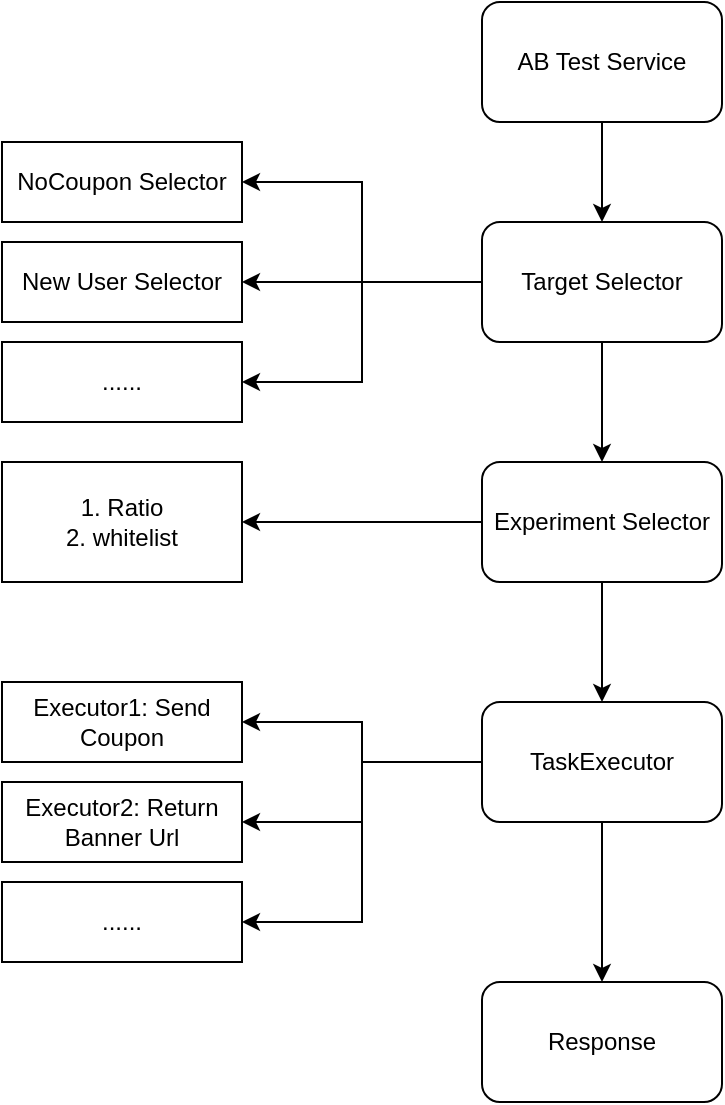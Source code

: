 <mxfile version="21.6.2" type="github">
  <diagram name="Page-1" id="9QeHdNVHPwO_x1KukDSW">
    <mxGraphModel dx="996" dy="1131" grid="1" gridSize="10" guides="1" tooltips="1" connect="1" arrows="1" fold="1" page="1" pageScale="1" pageWidth="850" pageHeight="1100" math="0" shadow="0">
      <root>
        <mxCell id="0" />
        <mxCell id="1" parent="0" />
        <mxCell id="SWEwTVils9bih22T1pXm-12" style="edgeStyle=orthogonalEdgeStyle;rounded=0;orthogonalLoop=1;jettySize=auto;html=1;exitX=0.5;exitY=1;exitDx=0;exitDy=0;entryX=0.5;entryY=0;entryDx=0;entryDy=0;" edge="1" parent="1" source="SWEwTVils9bih22T1pXm-1" target="SWEwTVils9bih22T1pXm-2">
          <mxGeometry relative="1" as="geometry" />
        </mxCell>
        <mxCell id="SWEwTVils9bih22T1pXm-1" value="AB Test Service" style="rounded=1;whiteSpace=wrap;html=1;" vertex="1" parent="1">
          <mxGeometry x="330" y="160" width="120" height="60" as="geometry" />
        </mxCell>
        <mxCell id="SWEwTVils9bih22T1pXm-8" style="edgeStyle=orthogonalEdgeStyle;rounded=0;orthogonalLoop=1;jettySize=auto;html=1;exitX=0;exitY=0.5;exitDx=0;exitDy=0;entryX=1;entryY=0.5;entryDx=0;entryDy=0;" edge="1" parent="1" source="SWEwTVils9bih22T1pXm-2" target="SWEwTVils9bih22T1pXm-6">
          <mxGeometry relative="1" as="geometry" />
        </mxCell>
        <mxCell id="SWEwTVils9bih22T1pXm-9" style="edgeStyle=orthogonalEdgeStyle;rounded=0;orthogonalLoop=1;jettySize=auto;html=1;" edge="1" parent="1" source="SWEwTVils9bih22T1pXm-2" target="SWEwTVils9bih22T1pXm-7">
          <mxGeometry relative="1" as="geometry" />
        </mxCell>
        <mxCell id="SWEwTVils9bih22T1pXm-11" style="edgeStyle=orthogonalEdgeStyle;rounded=0;orthogonalLoop=1;jettySize=auto;html=1;exitX=0;exitY=0.5;exitDx=0;exitDy=0;" edge="1" parent="1" source="SWEwTVils9bih22T1pXm-2" target="SWEwTVils9bih22T1pXm-10">
          <mxGeometry relative="1" as="geometry" />
        </mxCell>
        <mxCell id="SWEwTVils9bih22T1pXm-13" style="edgeStyle=orthogonalEdgeStyle;rounded=0;orthogonalLoop=1;jettySize=auto;html=1;exitX=0.5;exitY=1;exitDx=0;exitDy=0;entryX=0.5;entryY=0;entryDx=0;entryDy=0;" edge="1" parent="1" source="SWEwTVils9bih22T1pXm-2" target="SWEwTVils9bih22T1pXm-4">
          <mxGeometry relative="1" as="geometry" />
        </mxCell>
        <mxCell id="SWEwTVils9bih22T1pXm-2" value="Target Selector" style="rounded=1;whiteSpace=wrap;html=1;" vertex="1" parent="1">
          <mxGeometry x="330" y="270" width="120" height="60" as="geometry" />
        </mxCell>
        <mxCell id="SWEwTVils9bih22T1pXm-25" style="edgeStyle=orthogonalEdgeStyle;rounded=0;orthogonalLoop=1;jettySize=auto;html=1;exitX=0.5;exitY=1;exitDx=0;exitDy=0;entryX=0.5;entryY=0;entryDx=0;entryDy=0;" edge="1" parent="1" source="SWEwTVils9bih22T1pXm-4" target="SWEwTVils9bih22T1pXm-5">
          <mxGeometry relative="1" as="geometry" />
        </mxCell>
        <mxCell id="SWEwTVils9bih22T1pXm-26" style="edgeStyle=orthogonalEdgeStyle;rounded=0;orthogonalLoop=1;jettySize=auto;html=1;exitX=0;exitY=0.5;exitDx=0;exitDy=0;" edge="1" parent="1" source="SWEwTVils9bih22T1pXm-4" target="SWEwTVils9bih22T1pXm-16">
          <mxGeometry relative="1" as="geometry" />
        </mxCell>
        <mxCell id="SWEwTVils9bih22T1pXm-4" value="Experiment Selector" style="rounded=1;whiteSpace=wrap;html=1;" vertex="1" parent="1">
          <mxGeometry x="330" y="390" width="120" height="60" as="geometry" />
        </mxCell>
        <mxCell id="SWEwTVils9bih22T1pXm-22" style="edgeStyle=orthogonalEdgeStyle;rounded=0;orthogonalLoop=1;jettySize=auto;html=1;exitX=0;exitY=0.5;exitDx=0;exitDy=0;" edge="1" parent="1" source="SWEwTVils9bih22T1pXm-5" target="SWEwTVils9bih22T1pXm-18">
          <mxGeometry relative="1" as="geometry" />
        </mxCell>
        <mxCell id="SWEwTVils9bih22T1pXm-23" style="edgeStyle=orthogonalEdgeStyle;rounded=0;orthogonalLoop=1;jettySize=auto;html=1;exitX=0;exitY=0.5;exitDx=0;exitDy=0;" edge="1" parent="1" source="SWEwTVils9bih22T1pXm-5" target="SWEwTVils9bih22T1pXm-19">
          <mxGeometry relative="1" as="geometry" />
        </mxCell>
        <mxCell id="SWEwTVils9bih22T1pXm-24" style="edgeStyle=orthogonalEdgeStyle;rounded=0;orthogonalLoop=1;jettySize=auto;html=1;exitX=0;exitY=0.5;exitDx=0;exitDy=0;entryX=1;entryY=0.5;entryDx=0;entryDy=0;" edge="1" parent="1" source="SWEwTVils9bih22T1pXm-5" target="SWEwTVils9bih22T1pXm-21">
          <mxGeometry relative="1" as="geometry" />
        </mxCell>
        <mxCell id="SWEwTVils9bih22T1pXm-28" style="edgeStyle=orthogonalEdgeStyle;rounded=0;orthogonalLoop=1;jettySize=auto;html=1;exitX=0.5;exitY=1;exitDx=0;exitDy=0;" edge="1" parent="1" source="SWEwTVils9bih22T1pXm-5" target="SWEwTVils9bih22T1pXm-27">
          <mxGeometry relative="1" as="geometry" />
        </mxCell>
        <mxCell id="SWEwTVils9bih22T1pXm-5" value="TaskExecutor" style="rounded=1;whiteSpace=wrap;html=1;" vertex="1" parent="1">
          <mxGeometry x="330" y="510" width="120" height="60" as="geometry" />
        </mxCell>
        <mxCell id="SWEwTVils9bih22T1pXm-6" value="NoCoupon Selector" style="rounded=0;whiteSpace=wrap;html=1;" vertex="1" parent="1">
          <mxGeometry x="90" y="230" width="120" height="40" as="geometry" />
        </mxCell>
        <mxCell id="SWEwTVils9bih22T1pXm-7" value="New User Selector" style="rounded=0;whiteSpace=wrap;html=1;" vertex="1" parent="1">
          <mxGeometry x="90" y="280" width="120" height="40" as="geometry" />
        </mxCell>
        <mxCell id="SWEwTVils9bih22T1pXm-10" value="......" style="rounded=0;whiteSpace=wrap;html=1;" vertex="1" parent="1">
          <mxGeometry x="90" y="330" width="120" height="40" as="geometry" />
        </mxCell>
        <mxCell id="SWEwTVils9bih22T1pXm-16" value="1. Ratio&lt;br&gt;2. whitelist" style="rounded=0;whiteSpace=wrap;html=1;" vertex="1" parent="1">
          <mxGeometry x="90" y="390" width="120" height="60" as="geometry" />
        </mxCell>
        <mxCell id="SWEwTVils9bih22T1pXm-18" value="Executor1: Send Coupon" style="rounded=0;whiteSpace=wrap;html=1;" vertex="1" parent="1">
          <mxGeometry x="90" y="500" width="120" height="40" as="geometry" />
        </mxCell>
        <mxCell id="SWEwTVils9bih22T1pXm-19" value="Executor2: Return Banner Url" style="rounded=0;whiteSpace=wrap;html=1;" vertex="1" parent="1">
          <mxGeometry x="90" y="550" width="120" height="40" as="geometry" />
        </mxCell>
        <mxCell id="SWEwTVils9bih22T1pXm-21" value="......" style="rounded=0;whiteSpace=wrap;html=1;" vertex="1" parent="1">
          <mxGeometry x="90" y="600" width="120" height="40" as="geometry" />
        </mxCell>
        <mxCell id="SWEwTVils9bih22T1pXm-27" value="Response" style="rounded=1;whiteSpace=wrap;html=1;" vertex="1" parent="1">
          <mxGeometry x="330" y="650" width="120" height="60" as="geometry" />
        </mxCell>
      </root>
    </mxGraphModel>
  </diagram>
</mxfile>
